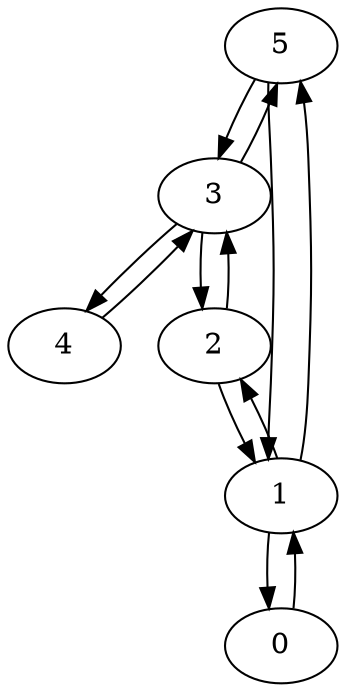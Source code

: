 digraph {
"5"[label="5"];
"4"[label="4"];
"3"[label="3"];
"2"[label="2"];
"1"[label="1"];
"0"[label="0"];
"0" -> "1";
"1" -> "0";
"1" -> "2";
"1" -> "5";
"2" -> "1";
"2" -> "3";
"3" -> "2";
"3" -> "4";
"3" -> "5";
"4" -> "3";
"5" -> "1";
"5" -> "3";
}